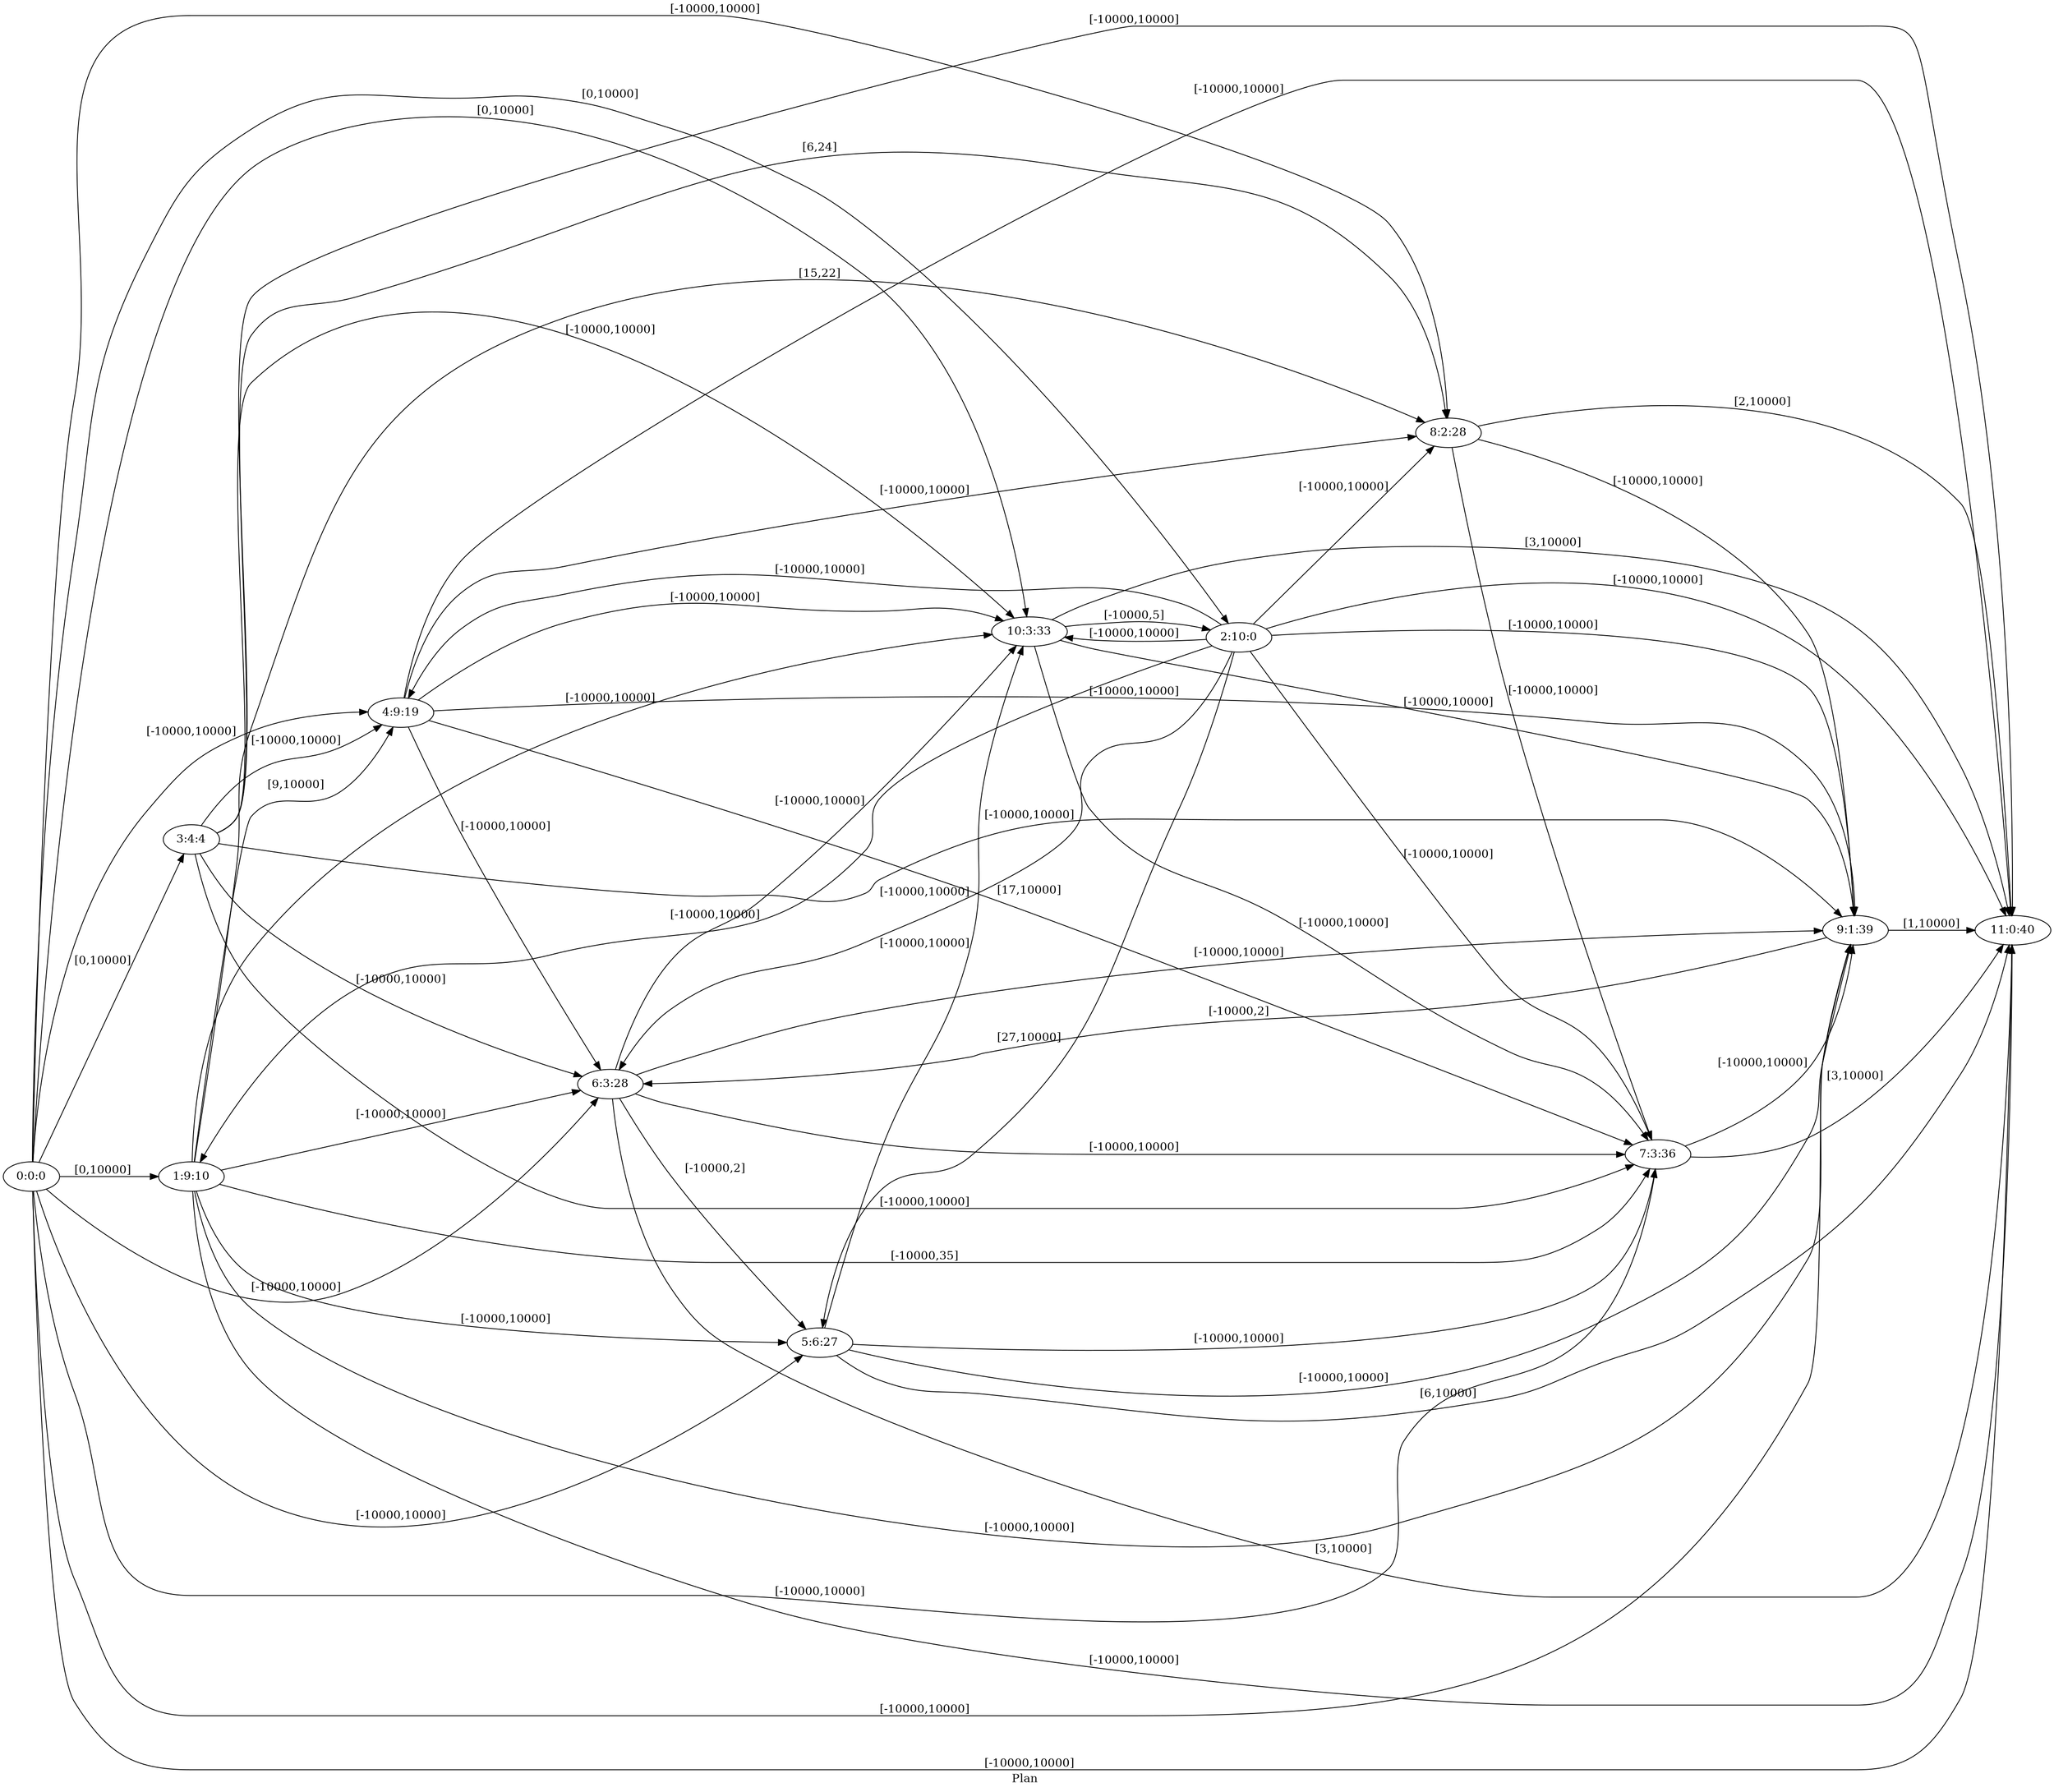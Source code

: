 digraph G {
 rankdir = LR;
 nodesep = .45; 
 size = 30;
label="Plan ";
 fldt = 0.463295;
"0:0:0"->"1:9:10"[ label = "[0,10000]"];
"0:0:0"->"2:10:0"[ label = "[0,10000]"];
"0:0:0"->"3:4:4"[ label = "[0,10000]"];
"0:0:0"->"4:9:19"[ label = "[-10000,10000]"];
"0:0:0"->"5:6:27"[ label = "[-10000,10000]"];
"0:0:0"->"6:3:28"[ label = "[-10000,10000]"];
"0:0:0"->"7:3:36"[ label = "[-10000,10000]"];
"0:0:0"->"8:2:28"[ label = "[-10000,10000]"];
"0:0:0"->"9:1:39"[ label = "[-10000,10000]"];
"0:0:0"->"10:3:33"[ label = "[0,10000]"];
"0:0:0"->"11:0:40"[ label = "[-10000,10000]"];
"1:9:10"->"4:9:19"[ label = "[9,10000]"];
"1:9:10"->"5:6:27"[ label = "[-10000,10000]"];
"1:9:10"->"6:3:28"[ label = "[-10000,10000]"];
"1:9:10"->"7:3:36"[ label = "[-10000,35]"];
"1:9:10"->"8:2:28"[ label = "[15,22]"];
"1:9:10"->"9:1:39"[ label = "[-10000,10000]"];
"1:9:10"->"10:3:33"[ label = "[-10000,10000]"];
"1:9:10"->"11:0:40"[ label = "[-10000,10000]"];
"2:10:0"->"1:9:10"[ label = "[-10000,10000]"];
"2:10:0"->"4:9:19"[ label = "[-10000,10000]"];
"2:10:0"->"5:6:27"[ label = "[27,10000]"];
"2:10:0"->"6:3:28"[ label = "[-10000,10000]"];
"2:10:0"->"7:3:36"[ label = "[-10000,10000]"];
"2:10:0"->"8:2:28"[ label = "[-10000,10000]"];
"2:10:0"->"9:1:39"[ label = "[-10000,10000]"];
"2:10:0"->"10:3:33"[ label = "[-10000,10000]"];
"2:10:0"->"11:0:40"[ label = "[-10000,10000]"];
"3:4:4"->"4:9:19"[ label = "[-10000,10000]"];
"3:4:4"->"6:3:28"[ label = "[-10000,10000]"];
"3:4:4"->"7:3:36"[ label = "[-10000,10000]"];
"3:4:4"->"8:2:28"[ label = "[6,24]"];
"3:4:4"->"9:1:39"[ label = "[-10000,10000]"];
"3:4:4"->"10:3:33"[ label = "[-10000,10000]"];
"3:4:4"->"11:0:40"[ label = "[-10000,10000]"];
"4:9:19"->"6:3:28"[ label = "[-10000,10000]"];
"4:9:19"->"7:3:36"[ label = "[17,10000]"];
"4:9:19"->"8:2:28"[ label = "[-10000,10000]"];
"4:9:19"->"9:1:39"[ label = "[-10000,10000]"];
"4:9:19"->"10:3:33"[ label = "[-10000,10000]"];
"4:9:19"->"11:0:40"[ label = "[-10000,10000]"];
"5:6:27"->"7:3:36"[ label = "[-10000,10000]"];
"5:6:27"->"9:1:39"[ label = "[-10000,10000]"];
"5:6:27"->"10:3:33"[ label = "[-10000,10000]"];
"5:6:27"->"11:0:40"[ label = "[6,10000]"];
"6:3:28"->"5:6:27"[ label = "[-10000,2]"];
"6:3:28"->"7:3:36"[ label = "[-10000,10000]"];
"6:3:28"->"9:1:39"[ label = "[-10000,10000]"];
"6:3:28"->"10:3:33"[ label = "[-10000,10000]"];
"6:3:28"->"11:0:40"[ label = "[3,10000]"];
"7:3:36"->"9:1:39"[ label = "[-10000,10000]"];
"7:3:36"->"11:0:40"[ label = "[3,10000]"];
"8:2:28"->"7:3:36"[ label = "[-10000,10000]"];
"8:2:28"->"9:1:39"[ label = "[-10000,10000]"];
"8:2:28"->"11:0:40"[ label = "[2,10000]"];
"9:1:39"->"6:3:28"[ label = "[-10000,2]"];
"9:1:39"->"11:0:40"[ label = "[1,10000]"];
"10:3:33"->"2:10:0"[ label = "[-10000,5]"];
"10:3:33"->"7:3:36"[ label = "[-10000,10000]"];
"10:3:33"->"9:1:39"[ label = "[-10000,10000]"];
"10:3:33"->"11:0:40"[ label = "[3,10000]"];
}
